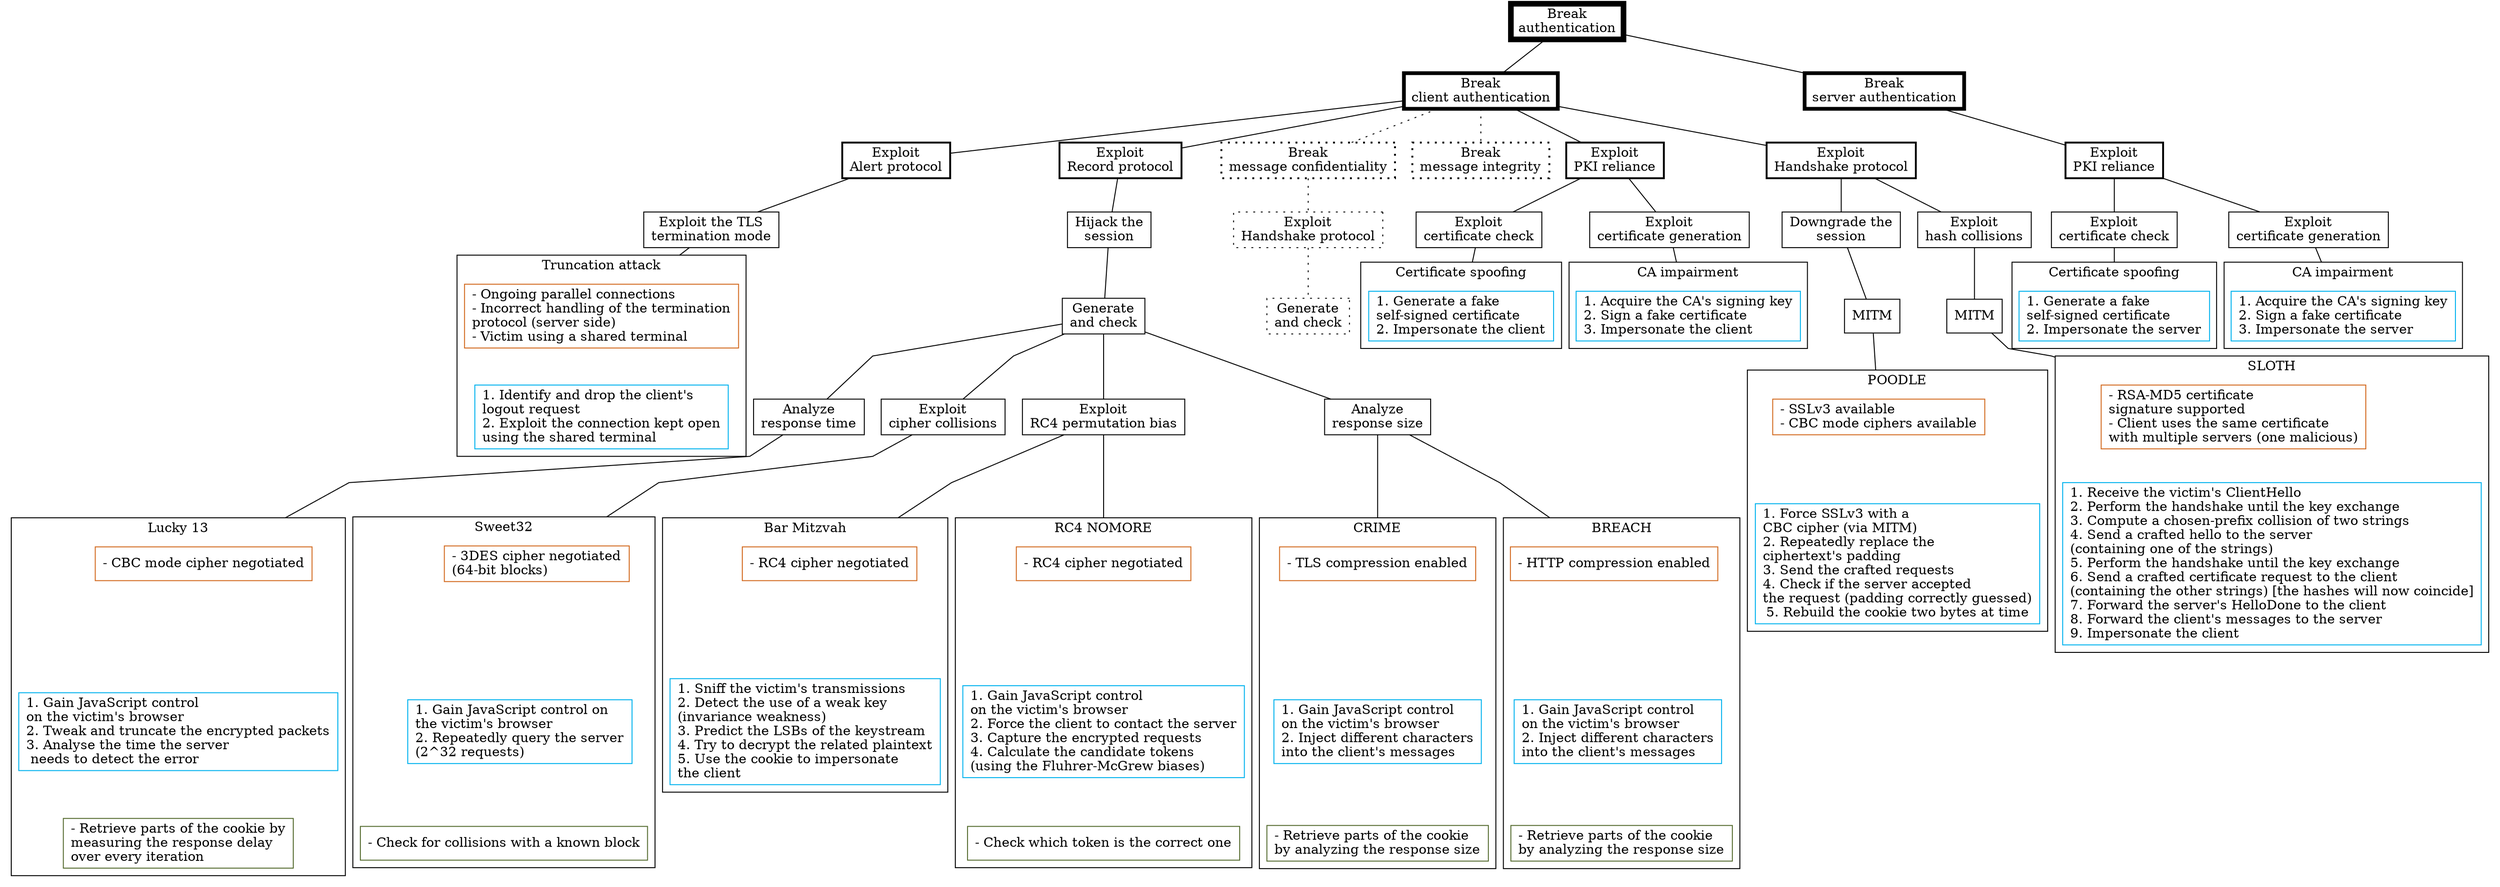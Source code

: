 graph {
#attributes
splines=polyline;
compound=true;
node [shape=box];

#legend
# "node_name" [label appearing after the rendering] /*hooks for the highlighting process*/
# NOTE: each highlight-able line must end with a slash (without a space following)

#################Authentication Nodes#################
##----------Parents---------
"auth_break" [label = "Break\nauthentication"][penwidth=6] /* POODLE SWEET32 NOMORE SLOTH MITZVAH CRIME BREACH LUCKY13 TRANSPARENCY TRUST_MANAGER TRANSPARENCY 3SHAKE HSTS_not_preloaded DROWN ROBOT RENEGOTIATION */
"auth_break_client" [label = "Break\nclient authentication"][penwidth=4] /* POODLE SWEET32 NOMORE SLOTH MITZVAH CRIME BREACH LUCKY13 TRANSPARENCY TRUST_MANAGER 3SHAKE HSTS_not_preloaded DROWN ROBOT RENEGOTIATION */
"auth_break_server" [label = "Break\nserver authentication"][penwidth=4] /* TRANSPARENCY */

"auth_tls_hshake" [label = "Exploit\nHandshake protocol"][penwidth=2] /* POODLE SLOTH */
"auth_tls_alert" [label = "Exploit\nAlert protocol"][penwidth=2] 
"auth_tls_record" [label = "Exploit\nRecord protocol"][penwidth=2] /* SWEET32 NOMORE MITZVAH CRIME BREACH LUCKY13 */
"auth_msg_C" [label = "Break\nmessage confidentiality"][style=dotted][penwidth=2] /* DROWN ROBOT */
"auth_C_tls_hshake" [label = "Exploit\nHandshake protocol"][style=dotted] /* DROWN ROBOT */
"auth_C_gen" [label = "Generate\nand check"][style=dotted] /* DROWN ROBOT */
"auth_msg_I" [label = "Break\nmessage integrity"][style=dotted][penwidth=2] /* RENEGOTIATION */
"auth_pki_s" [label = "Exploit\nPKI reliance"][penwidth=2] /* TRANSPARENCY */
"auth_pki_c" [label = "Exploit\nPKI reliance"][penwidth=2] /* TRANSPARENCY */

"auth_collision" [label = "Exploit\nhash collisions"] /* SLOTH */
"auth_collision_mitm" [label = "MITM"] /* SLOTH */
"auth_downgrade" [label = "Downgrade the\nsession"] /* POODLE */
"auth_downgrade_mitm" [label = "MITM"] /* POODLE */
"auth_tls_termin" [label = "Exploit the TLS\ntermination mode"]
"auth_hijack" [label = "Hijack the\nsession"] /* SWEET32 NOMORE MITZVAH CRIME BREACH LUCKY13 */
"auth_cert_gen_s" [label = "Exploit\ncertificate generation"] /* TRANSPARENCY */
"auth_cert_check_s" [label = "Exploit\ncertificate check"] 
"auth_cert_gen_c" [label = "Exploit\ncertificate generation"] /* TRANSPARENCY */
"auth_cert_check_c" [label = "Exploit\ncertificate check"] /* TRUST_MANAGER */

"auth_genAndCheck" [label = "Generate\nand check"] /* SWEET32 NOMORE MITZVAH CRIME BREACH LUCKY13 */

"auth_check_size" [label = "Analyze\nresponse size"] /* CRIME BREACH */
"auth_check_time" [label = "Analyze\nresponse time"] /* LUCKY13 */
"auth_check_collisions" [label = "Exploit\ncipher collisions"] /* SWEET32 */
"auth_check_bias" [label = "Exploit\nRC4 permutation bias"] /* NOMORE MITZVAH */

##----------Leaves----------
"auth_sloth_1" [label = "- RSA-MD5 certificate\lsignature supported\l- Client uses the same certificate\lwith multiple servers (one malicious)\l"][color=chocolate]
"auth_sloth_2" [label = "1. Receive the victim's ClientHello\l2. Perform the handshake until the key exchange\l3. Compute a chosen-prefix collision of two strings\l4. Send a crafted hello to the server\l(containing one of the strings)\l5. Perform the handshake until the key exchange\l6. Send a crafted certificate request to the client\l(containing the other strings) [the hashes will now coincide]\l7. Forward the server's HelloDone to the client\l8. Forward the client's messages to the server\l9. Impersonate the client\l"][color=deepskyblue2]

"auth_poodle_1" [label = "- SSLv3 available\l- CBC mode ciphers available"][color=chocolate]
"auth_poodle_2" [label = "1. Force SSLv3 with a\lCBC cipher (via MITM)\l2. Repeatedly replace the\lciphertext's padding\l3. Send the crafted requests\l4. Check if the server accepted\lthe request (padding correctly guessed)\l5. Rebuild the cookie two bytes at time"][color=deepskyblue2]

"auth_trunc_1" [label = "- Ongoing parallel connections\l- Incorrect handling of the termination\lprotocol (server side)\l- Victim using a shared terminal\l"][color=chocolate]
"auth_trunc_2" [label = "1. Identify and drop the client's\llogout request\l2. Exploit the connection kept open\lusing the shared terminal\l"][color=deepskyblue2]

"auth_crime_1" [label = "- TLS compression enabled\l"][color=chocolate]
"auth_crime_2" [label = "1. Gain JavaScript control\lon the victim's browser\l2. Inject different characters\linto the client's messages\l"][color=deepskyblue2]
"auth_crime_3" [label = "- Retrieve parts of the cookie\lby analyzing the response size\l"][color=darkolivegreen]

"auth_breach_1" [label = "- HTTP compression enabled\l"][color=chocolate]
"auth_breach_2" [label = "1. Gain JavaScript control\lon the victim's browser\l2. Inject different characters\linto the client's messages\l"][color=deepskyblue2]
"auth_breach_3" [label = "- Retrieve parts of the cookie\lby analyzing the response size\l"][color=darkolivegreen]

"auth_lucky_1" [label = "- CBC mode cipher negotiated\l"][color=chocolate]
"auth_lucky_2" [label = "1. Gain JavaScript control\lon the victim's browser\l2. Tweak and truncate the encrypted packets\l3. Analyse the time the server\l needs to detect the error\l"][color=deepskyblue2]
"auth_lucky_3" [label = "- Retrieve parts of the cookie by\lmeasuring the response delay\lover every iteration\l"][color=darkolivegreen]

"auth_sweet_1" [label = "- 3DES cipher negotiated\l(64-bit blocks)\l"][color=chocolate]
"auth_sweet_2" [label = "1. Gain JavaScript control on\lthe victim's browser\l2. Repeatedly query the server\l(2^32 requests)\l"][color=deepskyblue2]
"auth_sweet_3" [label = "- Check for collisions with a known block\l"][color=darkolivegreen]

"auth_mitzvah_1" [label = "- RC4 cipher negotiated\l"][color=chocolate]
"auth_mitzvah_2" [label = "1. Sniff the victim's transmissions\l2. Detect the use of a weak key\l(invariance weakness)\l3. Predict the LSBs of the keystream\l4. Try to decrypt the related plaintext\l5. Use the cookie to impersonate\lthe client\l"][color=deepskyblue2]

"auth_nomore_1" [label = "- RC4 cipher negotiated\l"][color=chocolate]
"auth_nomore_2" [label = "1. Gain JavaScript control\lon the victim's browser\l2. Force the client to contact the server\l3. Capture the encrypted requests\l4. Calculate the candidate tokens\l(using the Fluhrer-McGrew biases)\l"][color=deepskyblue2]
"auth_nomore_3" [label = "- Check which token is the correct one"][color=darkolivegreen]

"auth_impairment_s_1" [label = "1. Acquire the CA's signing key\l2. Sign a fake certificate\l3. Impersonate the server\l"][color=deepskyblue2]

"auth_cert_self_s_1" [label = "1. Generate a fake\lself-signed certificate\l2. Impersonate the server\l"][color=deepskyblue2]

"auth_impairment_c_1" [label = "1. Acquire the CA's signing key\l2. Sign a fake certificate\l3. Impersonate the client\l"][color=deepskyblue2]

"auth_cert_self_c_1" [label = "1. Generate a fake\lself-signed certificate\l2. Impersonate the client\l"][color=deepskyblue2]


#-----------Edges-----------
## root
	"auth_break" -- "auth_break_client"  /* POODLE SWEET32 NOMORE SLOTH MITZVAH CRIME BREACH LUCKY13 TRANSPARENCY TRUST_MANAGER */
	"auth_break" -- "auth_break_server"   /* TRANSPARENCY */

###client authentication
	"auth_break_client" -- "auth_tls_record"  /* SWEET32 NOMORE MITZVAH CRIME BREACH LUCKY13 */
	"auth_break_client" -- "auth_tls_hshake"  /* POODLE SLOTH */
	"auth_break_client" -- "auth_tls_alert"
	"auth_break_client" -- "auth_pki_c"  /* TRUST_MANAGER */
	"auth_break_client" -- "auth_msg_C" -- "auth_C_tls_hshake" -- "auth_C_gen" [style=dotted]  /* DROWN ROBOT */
	"auth_break_client" -- "auth_msg_I" [style=dotted] /* RENEGOTIATION */
	
###server authentication
	"auth_break_server" -- "auth_pki_s"   /* TRANSPARENCY */

#### handshake subtree
	"auth_tls_hshake" -- "auth_collision" /* SLOTH */
	"auth_tls_hshake" -- "auth_downgrade" /* POODLE */
	"auth_downgrade" -- "auth_downgrade_mitm" /* POODLE */
	"auth_collision" -- "auth_collision_mitm" /* SLOTH */
	"auth_collision_mitm" -- "auth_sloth_1" [lhead=cluster_sloth] /* SLOTH */
	"auth_downgrade_mitm" -- "auth_poodle_1" [lhead=cluster_poodle] /* POODLE */

#### record subtree
	"auth_tls_record" -- "auth_hijack" /* SWEET32 NOMORE MITZVAH CRIME BREACH LUCKY13 */
	"auth_hijack" -- "auth_genAndCheck" /* SWEET32 NOMORE MITZVAH CRIME BREACH LUCKY13 */

#### generate subtree
	"auth_genAndCheck" -- "auth_check_size" /* CRIME BREACH */
	"auth_genAndCheck" -- "auth_check_time" /* LUCKY13 */
	"auth_genAndCheck" -- "auth_check_collisions" /* SWEET32 */
	"auth_genAndCheck" -- "auth_check_bias" /* NOMORE MITZVAH */

#### size subtree
	"auth_check_size" -- "auth_crime_1" [lhead=cluster_crime] /* CRIME */
	"auth_check_size" -- "auth_breach_1" [lhead=cluster_breach] /* BREACH */

#### time subtree
	"auth_check_time" -- "auth_lucky_1" [lhead=cluster_lucky] /* LUCKY13 */

#### collision subtree
	"auth_check_collisions" -- "auth_sweet_1" [lhead=cluster_sweet] /* SWEET32 */

#### bias subtree
	"auth_check_bias" -- "auth_mitzvah_1" [lhead=cluster_mitzvah] /* MITZVAH */
	"auth_check_bias" -- "auth_nomore_1" [lhead=cluster_nomore] /* NOMORE */


### alert subtree
	"auth_tls_alert" -- "auth_tls_termin"

#### termination subtree
	"auth_tls_termin" -- "auth_trunc_1" [lhead=cluster_truncation]

#### client PKI subtree
	"auth_pki_c" -- "auth_cert_gen_c"
	"auth_pki_c" -- "auth_cert_check_c"  /* TRUST_MANAGER */

##### client generation subtree
	"auth_cert_gen_c" -- "auth_impairment_c_1" [lhead=cluster_impairment_c]

##### client generation subtree
	"auth_cert_check_c" -- "auth_cert_self_c_1" [lhead=cluster_self_c] /* TRUST_MANAGER */
	
###Server Subtree	

#### server PKI subtree
	"auth_pki_s" -- "auth_cert_gen_s"  /* TRANSPARENCY */
	"auth_pki_s" -- "auth_cert_check_s"

##### server generation subtree
	"auth_cert_gen_s" -- "auth_impairment_s_1" [lhead=cluster_impairment_s]  /* TRANSPARENCY */

##### server generation subtree
	"auth_cert_check_s" -- "auth_cert_self_s_1" [lhead=cluster_self_s]

#-----------Subgraphs-----------

	subgraph cluster_sloth {
		label="SLOTH";
		"auth_sloth_1" -- "auth_sloth_2" [style=invis];
	}
	subgraph cluster_poodle {
		label="POODLE";
		"auth_poodle_1" -- "auth_poodle_2" [style=invis];
	}
	subgraph cluster_truncation {
		label="Truncation attack";
		"auth_trunc_1" -- "auth_trunc_2" [style=invis];
	}
	subgraph cluster_crime {
		label="CRIME";
		"auth_crime_1" -- "auth_crime_2" -- "auth_crime_3" [style=invis];
	}
	subgraph cluster_breach {
		label="BREACH";
		"auth_breach_1" -- "auth_breach_2" -- "auth_breach_3" [style=invis];
	}
	subgraph cluster_lucky {
		label="Lucky 13";
		"auth_lucky_1" -- "auth_lucky_2" --"auth_lucky_3" [style=invis];
	}
	subgraph cluster_sweet {
		label="Sweet32";
		"auth_sweet_1" -- "auth_sweet_2" -- "auth_sweet_3" [style=invis];
	}
	subgraph cluster_mitzvah {
		label="Bar Mitzvah";
		"auth_mitzvah_1" -- "auth_mitzvah_2" [style=invis];
	}
	subgraph cluster_nomore {
		label="RC4 NOMORE";
		"auth_nomore_1" -- "auth_nomore_2" -- "auth_nomore_3" [style=invis];
	}
	subgraph cluster_impairment_s {
		label="CA impairment";
		"auth_impairment_s_1";
	}
	subgraph cluster_self_s {
		label="Certificate spoofing";
		"auth_cert_self_s_1";
	}
	subgraph cluster_impairment_c {
		label="CA impairment";
		"auth_impairment_c_1";
	}
	subgraph cluster_self_c {
		label="Certificate spoofing";
		"auth_cert_self_c_1";
	}
}
